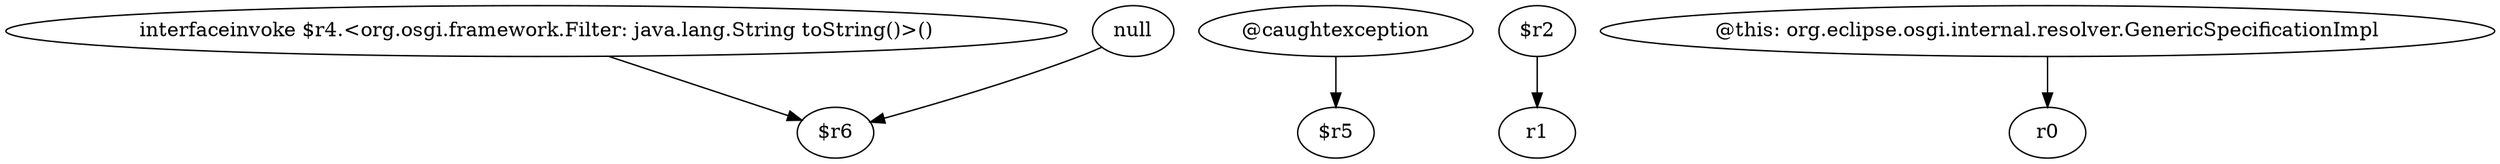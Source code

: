 digraph g {
0[label="interfaceinvoke $r4.<org.osgi.framework.Filter: java.lang.String toString()>()"]
1[label="$r6"]
0->1[label=""]
2[label="@caughtexception"]
3[label="$r5"]
2->3[label=""]
4[label="null"]
4->1[label=""]
5[label="$r2"]
6[label="r1"]
5->6[label=""]
7[label="@this: org.eclipse.osgi.internal.resolver.GenericSpecificationImpl"]
8[label="r0"]
7->8[label=""]
}